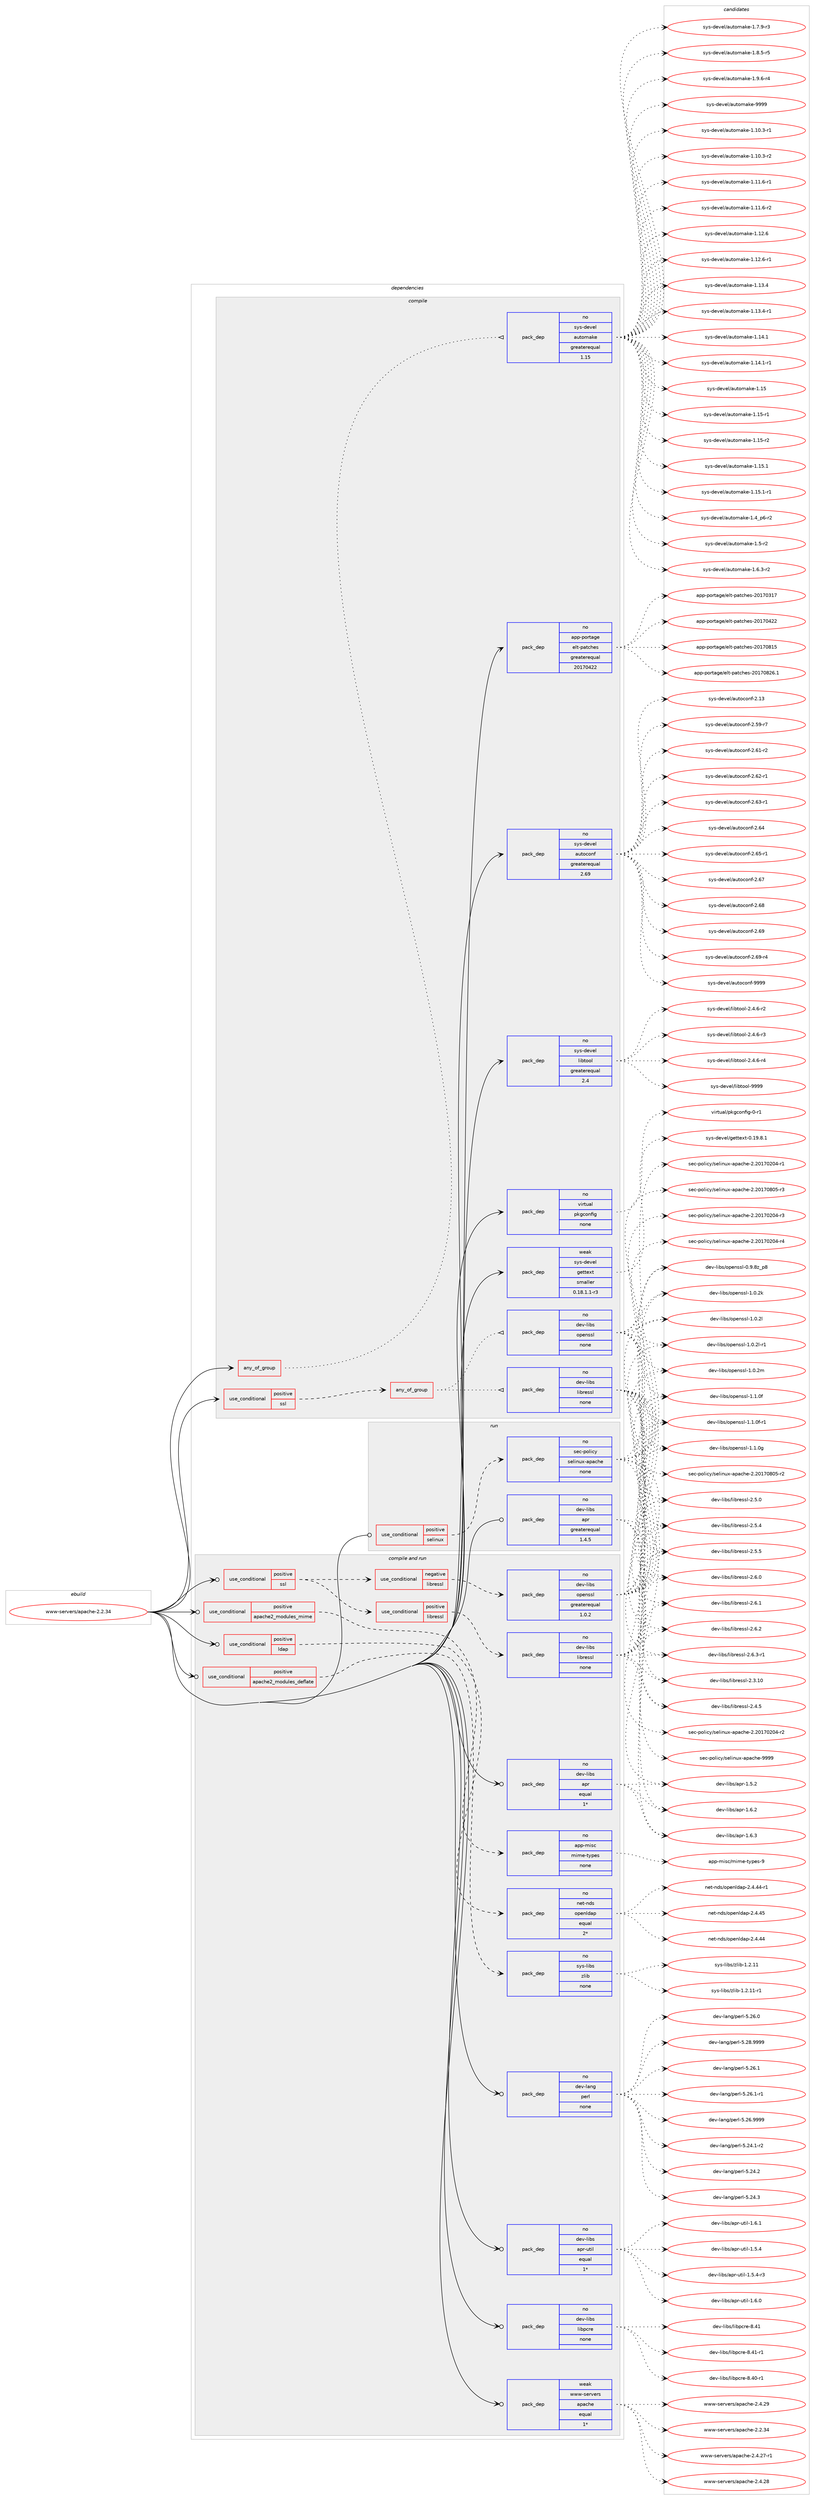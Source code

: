 digraph prolog {

# *************
# Graph options
# *************

newrank=true;
concentrate=true;
compound=true;
graph [rankdir=LR,fontname=Helvetica,fontsize=10,ranksep=1.5];#, ranksep=2.5, nodesep=0.2];
edge  [arrowhead=vee];
node  [fontname=Helvetica,fontsize=10];

# **********
# The ebuild
# **********

subgraph cluster_leftcol {
color=gray;
rank=same;
label=<<i>ebuild</i>>;
id [label="www-servers/apache-2.2.34", color=red, width=4, href="../www-servers/apache-2.2.34.svg"];
}

# ****************
# The dependencies
# ****************

subgraph cluster_midcol {
color=gray;
label=<<i>dependencies</i>>;
subgraph cluster_compile {
fillcolor="#eeeeee";
style=filled;
label=<<i>compile</i>>;
subgraph any8955 {
dependency506489 [label=<<TABLE BORDER="0" CELLBORDER="1" CELLSPACING="0" CELLPADDING="4"><TR><TD CELLPADDING="10">any_of_group</TD></TR></TABLE>>, shape=none, color=red];subgraph pack376695 {
dependency506490 [label=<<TABLE BORDER="0" CELLBORDER="1" CELLSPACING="0" CELLPADDING="4" WIDTH="220"><TR><TD ROWSPAN="6" CELLPADDING="30">pack_dep</TD></TR><TR><TD WIDTH="110">no</TD></TR><TR><TD>sys-devel</TD></TR><TR><TD>automake</TD></TR><TR><TD>greaterequal</TD></TR><TR><TD>1.15</TD></TR></TABLE>>, shape=none, color=blue];
}
dependency506489:e -> dependency506490:w [weight=20,style="dotted",arrowhead="oinv"];
}
id:e -> dependency506489:w [weight=20,style="solid",arrowhead="vee"];
subgraph cond120504 {
dependency506491 [label=<<TABLE BORDER="0" CELLBORDER="1" CELLSPACING="0" CELLPADDING="4"><TR><TD ROWSPAN="3" CELLPADDING="10">use_conditional</TD></TR><TR><TD>positive</TD></TR><TR><TD>ssl</TD></TR></TABLE>>, shape=none, color=red];
subgraph any8956 {
dependency506492 [label=<<TABLE BORDER="0" CELLBORDER="1" CELLSPACING="0" CELLPADDING="4"><TR><TD CELLPADDING="10">any_of_group</TD></TR></TABLE>>, shape=none, color=red];subgraph pack376696 {
dependency506493 [label=<<TABLE BORDER="0" CELLBORDER="1" CELLSPACING="0" CELLPADDING="4" WIDTH="220"><TR><TD ROWSPAN="6" CELLPADDING="30">pack_dep</TD></TR><TR><TD WIDTH="110">no</TD></TR><TR><TD>dev-libs</TD></TR><TR><TD>openssl</TD></TR><TR><TD>none</TD></TR><TR><TD></TD></TR></TABLE>>, shape=none, color=blue];
}
dependency506492:e -> dependency506493:w [weight=20,style="dotted",arrowhead="oinv"];
subgraph pack376697 {
dependency506494 [label=<<TABLE BORDER="0" CELLBORDER="1" CELLSPACING="0" CELLPADDING="4" WIDTH="220"><TR><TD ROWSPAN="6" CELLPADDING="30">pack_dep</TD></TR><TR><TD WIDTH="110">no</TD></TR><TR><TD>dev-libs</TD></TR><TR><TD>libressl</TD></TR><TR><TD>none</TD></TR><TR><TD></TD></TR></TABLE>>, shape=none, color=blue];
}
dependency506492:e -> dependency506494:w [weight=20,style="dotted",arrowhead="oinv"];
}
dependency506491:e -> dependency506492:w [weight=20,style="dashed",arrowhead="vee"];
}
id:e -> dependency506491:w [weight=20,style="solid",arrowhead="vee"];
subgraph pack376698 {
dependency506495 [label=<<TABLE BORDER="0" CELLBORDER="1" CELLSPACING="0" CELLPADDING="4" WIDTH="220"><TR><TD ROWSPAN="6" CELLPADDING="30">pack_dep</TD></TR><TR><TD WIDTH="110">no</TD></TR><TR><TD>app-portage</TD></TR><TR><TD>elt-patches</TD></TR><TR><TD>greaterequal</TD></TR><TR><TD>20170422</TD></TR></TABLE>>, shape=none, color=blue];
}
id:e -> dependency506495:w [weight=20,style="solid",arrowhead="vee"];
subgraph pack376699 {
dependency506496 [label=<<TABLE BORDER="0" CELLBORDER="1" CELLSPACING="0" CELLPADDING="4" WIDTH="220"><TR><TD ROWSPAN="6" CELLPADDING="30">pack_dep</TD></TR><TR><TD WIDTH="110">no</TD></TR><TR><TD>sys-devel</TD></TR><TR><TD>autoconf</TD></TR><TR><TD>greaterequal</TD></TR><TR><TD>2.69</TD></TR></TABLE>>, shape=none, color=blue];
}
id:e -> dependency506496:w [weight=20,style="solid",arrowhead="vee"];
subgraph pack376700 {
dependency506497 [label=<<TABLE BORDER="0" CELLBORDER="1" CELLSPACING="0" CELLPADDING="4" WIDTH="220"><TR><TD ROWSPAN="6" CELLPADDING="30">pack_dep</TD></TR><TR><TD WIDTH="110">no</TD></TR><TR><TD>sys-devel</TD></TR><TR><TD>libtool</TD></TR><TR><TD>greaterequal</TD></TR><TR><TD>2.4</TD></TR></TABLE>>, shape=none, color=blue];
}
id:e -> dependency506497:w [weight=20,style="solid",arrowhead="vee"];
subgraph pack376701 {
dependency506498 [label=<<TABLE BORDER="0" CELLBORDER="1" CELLSPACING="0" CELLPADDING="4" WIDTH="220"><TR><TD ROWSPAN="6" CELLPADDING="30">pack_dep</TD></TR><TR><TD WIDTH="110">no</TD></TR><TR><TD>virtual</TD></TR><TR><TD>pkgconfig</TD></TR><TR><TD>none</TD></TR><TR><TD></TD></TR></TABLE>>, shape=none, color=blue];
}
id:e -> dependency506498:w [weight=20,style="solid",arrowhead="vee"];
subgraph pack376702 {
dependency506499 [label=<<TABLE BORDER="0" CELLBORDER="1" CELLSPACING="0" CELLPADDING="4" WIDTH="220"><TR><TD ROWSPAN="6" CELLPADDING="30">pack_dep</TD></TR><TR><TD WIDTH="110">weak</TD></TR><TR><TD>sys-devel</TD></TR><TR><TD>gettext</TD></TR><TR><TD>smaller</TD></TR><TR><TD>0.18.1.1-r3</TD></TR></TABLE>>, shape=none, color=blue];
}
id:e -> dependency506499:w [weight=20,style="solid",arrowhead="vee"];
}
subgraph cluster_compileandrun {
fillcolor="#eeeeee";
style=filled;
label=<<i>compile and run</i>>;
subgraph cond120505 {
dependency506500 [label=<<TABLE BORDER="0" CELLBORDER="1" CELLSPACING="0" CELLPADDING="4"><TR><TD ROWSPAN="3" CELLPADDING="10">use_conditional</TD></TR><TR><TD>positive</TD></TR><TR><TD>apache2_modules_deflate</TD></TR></TABLE>>, shape=none, color=red];
subgraph pack376703 {
dependency506501 [label=<<TABLE BORDER="0" CELLBORDER="1" CELLSPACING="0" CELLPADDING="4" WIDTH="220"><TR><TD ROWSPAN="6" CELLPADDING="30">pack_dep</TD></TR><TR><TD WIDTH="110">no</TD></TR><TR><TD>sys-libs</TD></TR><TR><TD>zlib</TD></TR><TR><TD>none</TD></TR><TR><TD></TD></TR></TABLE>>, shape=none, color=blue];
}
dependency506500:e -> dependency506501:w [weight=20,style="dashed",arrowhead="vee"];
}
id:e -> dependency506500:w [weight=20,style="solid",arrowhead="odotvee"];
subgraph cond120506 {
dependency506502 [label=<<TABLE BORDER="0" CELLBORDER="1" CELLSPACING="0" CELLPADDING="4"><TR><TD ROWSPAN="3" CELLPADDING="10">use_conditional</TD></TR><TR><TD>positive</TD></TR><TR><TD>apache2_modules_mime</TD></TR></TABLE>>, shape=none, color=red];
subgraph pack376704 {
dependency506503 [label=<<TABLE BORDER="0" CELLBORDER="1" CELLSPACING="0" CELLPADDING="4" WIDTH="220"><TR><TD ROWSPAN="6" CELLPADDING="30">pack_dep</TD></TR><TR><TD WIDTH="110">no</TD></TR><TR><TD>app-misc</TD></TR><TR><TD>mime-types</TD></TR><TR><TD>none</TD></TR><TR><TD></TD></TR></TABLE>>, shape=none, color=blue];
}
dependency506502:e -> dependency506503:w [weight=20,style="dashed",arrowhead="vee"];
}
id:e -> dependency506502:w [weight=20,style="solid",arrowhead="odotvee"];
subgraph cond120507 {
dependency506504 [label=<<TABLE BORDER="0" CELLBORDER="1" CELLSPACING="0" CELLPADDING="4"><TR><TD ROWSPAN="3" CELLPADDING="10">use_conditional</TD></TR><TR><TD>positive</TD></TR><TR><TD>ldap</TD></TR></TABLE>>, shape=none, color=red];
subgraph pack376705 {
dependency506505 [label=<<TABLE BORDER="0" CELLBORDER="1" CELLSPACING="0" CELLPADDING="4" WIDTH="220"><TR><TD ROWSPAN="6" CELLPADDING="30">pack_dep</TD></TR><TR><TD WIDTH="110">no</TD></TR><TR><TD>net-nds</TD></TR><TR><TD>openldap</TD></TR><TR><TD>equal</TD></TR><TR><TD>2*</TD></TR></TABLE>>, shape=none, color=blue];
}
dependency506504:e -> dependency506505:w [weight=20,style="dashed",arrowhead="vee"];
}
id:e -> dependency506504:w [weight=20,style="solid",arrowhead="odotvee"];
subgraph cond120508 {
dependency506506 [label=<<TABLE BORDER="0" CELLBORDER="1" CELLSPACING="0" CELLPADDING="4"><TR><TD ROWSPAN="3" CELLPADDING="10">use_conditional</TD></TR><TR><TD>positive</TD></TR><TR><TD>ssl</TD></TR></TABLE>>, shape=none, color=red];
subgraph cond120509 {
dependency506507 [label=<<TABLE BORDER="0" CELLBORDER="1" CELLSPACING="0" CELLPADDING="4"><TR><TD ROWSPAN="3" CELLPADDING="10">use_conditional</TD></TR><TR><TD>negative</TD></TR><TR><TD>libressl</TD></TR></TABLE>>, shape=none, color=red];
subgraph pack376706 {
dependency506508 [label=<<TABLE BORDER="0" CELLBORDER="1" CELLSPACING="0" CELLPADDING="4" WIDTH="220"><TR><TD ROWSPAN="6" CELLPADDING="30">pack_dep</TD></TR><TR><TD WIDTH="110">no</TD></TR><TR><TD>dev-libs</TD></TR><TR><TD>openssl</TD></TR><TR><TD>greaterequal</TD></TR><TR><TD>1.0.2</TD></TR></TABLE>>, shape=none, color=blue];
}
dependency506507:e -> dependency506508:w [weight=20,style="dashed",arrowhead="vee"];
}
dependency506506:e -> dependency506507:w [weight=20,style="dashed",arrowhead="vee"];
subgraph cond120510 {
dependency506509 [label=<<TABLE BORDER="0" CELLBORDER="1" CELLSPACING="0" CELLPADDING="4"><TR><TD ROWSPAN="3" CELLPADDING="10">use_conditional</TD></TR><TR><TD>positive</TD></TR><TR><TD>libressl</TD></TR></TABLE>>, shape=none, color=red];
subgraph pack376707 {
dependency506510 [label=<<TABLE BORDER="0" CELLBORDER="1" CELLSPACING="0" CELLPADDING="4" WIDTH="220"><TR><TD ROWSPAN="6" CELLPADDING="30">pack_dep</TD></TR><TR><TD WIDTH="110">no</TD></TR><TR><TD>dev-libs</TD></TR><TR><TD>libressl</TD></TR><TR><TD>none</TD></TR><TR><TD></TD></TR></TABLE>>, shape=none, color=blue];
}
dependency506509:e -> dependency506510:w [weight=20,style="dashed",arrowhead="vee"];
}
dependency506506:e -> dependency506509:w [weight=20,style="dashed",arrowhead="vee"];
}
id:e -> dependency506506:w [weight=20,style="solid",arrowhead="odotvee"];
subgraph pack376708 {
dependency506511 [label=<<TABLE BORDER="0" CELLBORDER="1" CELLSPACING="0" CELLPADDING="4" WIDTH="220"><TR><TD ROWSPAN="6" CELLPADDING="30">pack_dep</TD></TR><TR><TD WIDTH="110">no</TD></TR><TR><TD>dev-lang</TD></TR><TR><TD>perl</TD></TR><TR><TD>none</TD></TR><TR><TD></TD></TR></TABLE>>, shape=none, color=blue];
}
id:e -> dependency506511:w [weight=20,style="solid",arrowhead="odotvee"];
subgraph pack376709 {
dependency506512 [label=<<TABLE BORDER="0" CELLBORDER="1" CELLSPACING="0" CELLPADDING="4" WIDTH="220"><TR><TD ROWSPAN="6" CELLPADDING="30">pack_dep</TD></TR><TR><TD WIDTH="110">no</TD></TR><TR><TD>dev-libs</TD></TR><TR><TD>apr</TD></TR><TR><TD>equal</TD></TR><TR><TD>1*</TD></TR></TABLE>>, shape=none, color=blue];
}
id:e -> dependency506512:w [weight=20,style="solid",arrowhead="odotvee"];
subgraph pack376710 {
dependency506513 [label=<<TABLE BORDER="0" CELLBORDER="1" CELLSPACING="0" CELLPADDING="4" WIDTH="220"><TR><TD ROWSPAN="6" CELLPADDING="30">pack_dep</TD></TR><TR><TD WIDTH="110">no</TD></TR><TR><TD>dev-libs</TD></TR><TR><TD>apr-util</TD></TR><TR><TD>equal</TD></TR><TR><TD>1*</TD></TR></TABLE>>, shape=none, color=blue];
}
id:e -> dependency506513:w [weight=20,style="solid",arrowhead="odotvee"];
subgraph pack376711 {
dependency506514 [label=<<TABLE BORDER="0" CELLBORDER="1" CELLSPACING="0" CELLPADDING="4" WIDTH="220"><TR><TD ROWSPAN="6" CELLPADDING="30">pack_dep</TD></TR><TR><TD WIDTH="110">no</TD></TR><TR><TD>dev-libs</TD></TR><TR><TD>libpcre</TD></TR><TR><TD>none</TD></TR><TR><TD></TD></TR></TABLE>>, shape=none, color=blue];
}
id:e -> dependency506514:w [weight=20,style="solid",arrowhead="odotvee"];
subgraph pack376712 {
dependency506515 [label=<<TABLE BORDER="0" CELLBORDER="1" CELLSPACING="0" CELLPADDING="4" WIDTH="220"><TR><TD ROWSPAN="6" CELLPADDING="30">pack_dep</TD></TR><TR><TD WIDTH="110">weak</TD></TR><TR><TD>www-servers</TD></TR><TR><TD>apache</TD></TR><TR><TD>equal</TD></TR><TR><TD>1*</TD></TR></TABLE>>, shape=none, color=blue];
}
id:e -> dependency506515:w [weight=20,style="solid",arrowhead="odotvee"];
}
subgraph cluster_run {
fillcolor="#eeeeee";
style=filled;
label=<<i>run</i>>;
subgraph cond120511 {
dependency506516 [label=<<TABLE BORDER="0" CELLBORDER="1" CELLSPACING="0" CELLPADDING="4"><TR><TD ROWSPAN="3" CELLPADDING="10">use_conditional</TD></TR><TR><TD>positive</TD></TR><TR><TD>selinux</TD></TR></TABLE>>, shape=none, color=red];
subgraph pack376713 {
dependency506517 [label=<<TABLE BORDER="0" CELLBORDER="1" CELLSPACING="0" CELLPADDING="4" WIDTH="220"><TR><TD ROWSPAN="6" CELLPADDING="30">pack_dep</TD></TR><TR><TD WIDTH="110">no</TD></TR><TR><TD>sec-policy</TD></TR><TR><TD>selinux-apache</TD></TR><TR><TD>none</TD></TR><TR><TD></TD></TR></TABLE>>, shape=none, color=blue];
}
dependency506516:e -> dependency506517:w [weight=20,style="dashed",arrowhead="vee"];
}
id:e -> dependency506516:w [weight=20,style="solid",arrowhead="odot"];
subgraph pack376714 {
dependency506518 [label=<<TABLE BORDER="0" CELLBORDER="1" CELLSPACING="0" CELLPADDING="4" WIDTH="220"><TR><TD ROWSPAN="6" CELLPADDING="30">pack_dep</TD></TR><TR><TD WIDTH="110">no</TD></TR><TR><TD>dev-libs</TD></TR><TR><TD>apr</TD></TR><TR><TD>greaterequal</TD></TR><TR><TD>1.4.5</TD></TR></TABLE>>, shape=none, color=blue];
}
id:e -> dependency506518:w [weight=20,style="solid",arrowhead="odot"];
}
}

# **************
# The candidates
# **************

subgraph cluster_choices {
rank=same;
color=gray;
label=<<i>candidates</i>>;

subgraph choice376695 {
color=black;
nodesep=1;
choice11512111545100101118101108479711711611110997107101454946494846514511449 [label="sys-devel/automake-1.10.3-r1", color=red, width=4,href="../sys-devel/automake-1.10.3-r1.svg"];
choice11512111545100101118101108479711711611110997107101454946494846514511450 [label="sys-devel/automake-1.10.3-r2", color=red, width=4,href="../sys-devel/automake-1.10.3-r2.svg"];
choice11512111545100101118101108479711711611110997107101454946494946544511449 [label="sys-devel/automake-1.11.6-r1", color=red, width=4,href="../sys-devel/automake-1.11.6-r1.svg"];
choice11512111545100101118101108479711711611110997107101454946494946544511450 [label="sys-devel/automake-1.11.6-r2", color=red, width=4,href="../sys-devel/automake-1.11.6-r2.svg"];
choice1151211154510010111810110847971171161111099710710145494649504654 [label="sys-devel/automake-1.12.6", color=red, width=4,href="../sys-devel/automake-1.12.6.svg"];
choice11512111545100101118101108479711711611110997107101454946495046544511449 [label="sys-devel/automake-1.12.6-r1", color=red, width=4,href="../sys-devel/automake-1.12.6-r1.svg"];
choice1151211154510010111810110847971171161111099710710145494649514652 [label="sys-devel/automake-1.13.4", color=red, width=4,href="../sys-devel/automake-1.13.4.svg"];
choice11512111545100101118101108479711711611110997107101454946495146524511449 [label="sys-devel/automake-1.13.4-r1", color=red, width=4,href="../sys-devel/automake-1.13.4-r1.svg"];
choice1151211154510010111810110847971171161111099710710145494649524649 [label="sys-devel/automake-1.14.1", color=red, width=4,href="../sys-devel/automake-1.14.1.svg"];
choice11512111545100101118101108479711711611110997107101454946495246494511449 [label="sys-devel/automake-1.14.1-r1", color=red, width=4,href="../sys-devel/automake-1.14.1-r1.svg"];
choice115121115451001011181011084797117116111109971071014549464953 [label="sys-devel/automake-1.15", color=red, width=4,href="../sys-devel/automake-1.15.svg"];
choice1151211154510010111810110847971171161111099710710145494649534511449 [label="sys-devel/automake-1.15-r1", color=red, width=4,href="../sys-devel/automake-1.15-r1.svg"];
choice1151211154510010111810110847971171161111099710710145494649534511450 [label="sys-devel/automake-1.15-r2", color=red, width=4,href="../sys-devel/automake-1.15-r2.svg"];
choice1151211154510010111810110847971171161111099710710145494649534649 [label="sys-devel/automake-1.15.1", color=red, width=4,href="../sys-devel/automake-1.15.1.svg"];
choice11512111545100101118101108479711711611110997107101454946495346494511449 [label="sys-devel/automake-1.15.1-r1", color=red, width=4,href="../sys-devel/automake-1.15.1-r1.svg"];
choice115121115451001011181011084797117116111109971071014549465295112544511450 [label="sys-devel/automake-1.4_p6-r2", color=red, width=4,href="../sys-devel/automake-1.4_p6-r2.svg"];
choice11512111545100101118101108479711711611110997107101454946534511450 [label="sys-devel/automake-1.5-r2", color=red, width=4,href="../sys-devel/automake-1.5-r2.svg"];
choice115121115451001011181011084797117116111109971071014549465446514511450 [label="sys-devel/automake-1.6.3-r2", color=red, width=4,href="../sys-devel/automake-1.6.3-r2.svg"];
choice115121115451001011181011084797117116111109971071014549465546574511451 [label="sys-devel/automake-1.7.9-r3", color=red, width=4,href="../sys-devel/automake-1.7.9-r3.svg"];
choice115121115451001011181011084797117116111109971071014549465646534511453 [label="sys-devel/automake-1.8.5-r5", color=red, width=4,href="../sys-devel/automake-1.8.5-r5.svg"];
choice115121115451001011181011084797117116111109971071014549465746544511452 [label="sys-devel/automake-1.9.6-r4", color=red, width=4,href="../sys-devel/automake-1.9.6-r4.svg"];
choice115121115451001011181011084797117116111109971071014557575757 [label="sys-devel/automake-9999", color=red, width=4,href="../sys-devel/automake-9999.svg"];
dependency506490:e -> choice11512111545100101118101108479711711611110997107101454946494846514511449:w [style=dotted,weight="100"];
dependency506490:e -> choice11512111545100101118101108479711711611110997107101454946494846514511450:w [style=dotted,weight="100"];
dependency506490:e -> choice11512111545100101118101108479711711611110997107101454946494946544511449:w [style=dotted,weight="100"];
dependency506490:e -> choice11512111545100101118101108479711711611110997107101454946494946544511450:w [style=dotted,weight="100"];
dependency506490:e -> choice1151211154510010111810110847971171161111099710710145494649504654:w [style=dotted,weight="100"];
dependency506490:e -> choice11512111545100101118101108479711711611110997107101454946495046544511449:w [style=dotted,weight="100"];
dependency506490:e -> choice1151211154510010111810110847971171161111099710710145494649514652:w [style=dotted,weight="100"];
dependency506490:e -> choice11512111545100101118101108479711711611110997107101454946495146524511449:w [style=dotted,weight="100"];
dependency506490:e -> choice1151211154510010111810110847971171161111099710710145494649524649:w [style=dotted,weight="100"];
dependency506490:e -> choice11512111545100101118101108479711711611110997107101454946495246494511449:w [style=dotted,weight="100"];
dependency506490:e -> choice115121115451001011181011084797117116111109971071014549464953:w [style=dotted,weight="100"];
dependency506490:e -> choice1151211154510010111810110847971171161111099710710145494649534511449:w [style=dotted,weight="100"];
dependency506490:e -> choice1151211154510010111810110847971171161111099710710145494649534511450:w [style=dotted,weight="100"];
dependency506490:e -> choice1151211154510010111810110847971171161111099710710145494649534649:w [style=dotted,weight="100"];
dependency506490:e -> choice11512111545100101118101108479711711611110997107101454946495346494511449:w [style=dotted,weight="100"];
dependency506490:e -> choice115121115451001011181011084797117116111109971071014549465295112544511450:w [style=dotted,weight="100"];
dependency506490:e -> choice11512111545100101118101108479711711611110997107101454946534511450:w [style=dotted,weight="100"];
dependency506490:e -> choice115121115451001011181011084797117116111109971071014549465446514511450:w [style=dotted,weight="100"];
dependency506490:e -> choice115121115451001011181011084797117116111109971071014549465546574511451:w [style=dotted,weight="100"];
dependency506490:e -> choice115121115451001011181011084797117116111109971071014549465646534511453:w [style=dotted,weight="100"];
dependency506490:e -> choice115121115451001011181011084797117116111109971071014549465746544511452:w [style=dotted,weight="100"];
dependency506490:e -> choice115121115451001011181011084797117116111109971071014557575757:w [style=dotted,weight="100"];
}
subgraph choice376696 {
color=black;
nodesep=1;
choice1001011184510810598115471111121011101151151084548465746561229511256 [label="dev-libs/openssl-0.9.8z_p8", color=red, width=4,href="../dev-libs/openssl-0.9.8z_p8.svg"];
choice100101118451081059811547111112101110115115108454946484650107 [label="dev-libs/openssl-1.0.2k", color=red, width=4,href="../dev-libs/openssl-1.0.2k.svg"];
choice100101118451081059811547111112101110115115108454946484650108 [label="dev-libs/openssl-1.0.2l", color=red, width=4,href="../dev-libs/openssl-1.0.2l.svg"];
choice1001011184510810598115471111121011101151151084549464846501084511449 [label="dev-libs/openssl-1.0.2l-r1", color=red, width=4,href="../dev-libs/openssl-1.0.2l-r1.svg"];
choice100101118451081059811547111112101110115115108454946484650109 [label="dev-libs/openssl-1.0.2m", color=red, width=4,href="../dev-libs/openssl-1.0.2m.svg"];
choice100101118451081059811547111112101110115115108454946494648102 [label="dev-libs/openssl-1.1.0f", color=red, width=4,href="../dev-libs/openssl-1.1.0f.svg"];
choice1001011184510810598115471111121011101151151084549464946481024511449 [label="dev-libs/openssl-1.1.0f-r1", color=red, width=4,href="../dev-libs/openssl-1.1.0f-r1.svg"];
choice100101118451081059811547111112101110115115108454946494648103 [label="dev-libs/openssl-1.1.0g", color=red, width=4,href="../dev-libs/openssl-1.1.0g.svg"];
dependency506493:e -> choice1001011184510810598115471111121011101151151084548465746561229511256:w [style=dotted,weight="100"];
dependency506493:e -> choice100101118451081059811547111112101110115115108454946484650107:w [style=dotted,weight="100"];
dependency506493:e -> choice100101118451081059811547111112101110115115108454946484650108:w [style=dotted,weight="100"];
dependency506493:e -> choice1001011184510810598115471111121011101151151084549464846501084511449:w [style=dotted,weight="100"];
dependency506493:e -> choice100101118451081059811547111112101110115115108454946484650109:w [style=dotted,weight="100"];
dependency506493:e -> choice100101118451081059811547111112101110115115108454946494648102:w [style=dotted,weight="100"];
dependency506493:e -> choice1001011184510810598115471111121011101151151084549464946481024511449:w [style=dotted,weight="100"];
dependency506493:e -> choice100101118451081059811547111112101110115115108454946494648103:w [style=dotted,weight="100"];
}
subgraph choice376697 {
color=black;
nodesep=1;
choice1001011184510810598115471081059811410111511510845504651464948 [label="dev-libs/libressl-2.3.10", color=red, width=4,href="../dev-libs/libressl-2.3.10.svg"];
choice10010111845108105981154710810598114101115115108455046524653 [label="dev-libs/libressl-2.4.5", color=red, width=4,href="../dev-libs/libressl-2.4.5.svg"];
choice10010111845108105981154710810598114101115115108455046534648 [label="dev-libs/libressl-2.5.0", color=red, width=4,href="../dev-libs/libressl-2.5.0.svg"];
choice10010111845108105981154710810598114101115115108455046534652 [label="dev-libs/libressl-2.5.4", color=red, width=4,href="../dev-libs/libressl-2.5.4.svg"];
choice10010111845108105981154710810598114101115115108455046534653 [label="dev-libs/libressl-2.5.5", color=red, width=4,href="../dev-libs/libressl-2.5.5.svg"];
choice10010111845108105981154710810598114101115115108455046544648 [label="dev-libs/libressl-2.6.0", color=red, width=4,href="../dev-libs/libressl-2.6.0.svg"];
choice10010111845108105981154710810598114101115115108455046544649 [label="dev-libs/libressl-2.6.1", color=red, width=4,href="../dev-libs/libressl-2.6.1.svg"];
choice10010111845108105981154710810598114101115115108455046544650 [label="dev-libs/libressl-2.6.2", color=red, width=4,href="../dev-libs/libressl-2.6.2.svg"];
choice100101118451081059811547108105981141011151151084550465446514511449 [label="dev-libs/libressl-2.6.3-r1", color=red, width=4,href="../dev-libs/libressl-2.6.3-r1.svg"];
dependency506494:e -> choice1001011184510810598115471081059811410111511510845504651464948:w [style=dotted,weight="100"];
dependency506494:e -> choice10010111845108105981154710810598114101115115108455046524653:w [style=dotted,weight="100"];
dependency506494:e -> choice10010111845108105981154710810598114101115115108455046534648:w [style=dotted,weight="100"];
dependency506494:e -> choice10010111845108105981154710810598114101115115108455046534652:w [style=dotted,weight="100"];
dependency506494:e -> choice10010111845108105981154710810598114101115115108455046534653:w [style=dotted,weight="100"];
dependency506494:e -> choice10010111845108105981154710810598114101115115108455046544648:w [style=dotted,weight="100"];
dependency506494:e -> choice10010111845108105981154710810598114101115115108455046544649:w [style=dotted,weight="100"];
dependency506494:e -> choice10010111845108105981154710810598114101115115108455046544650:w [style=dotted,weight="100"];
dependency506494:e -> choice100101118451081059811547108105981141011151151084550465446514511449:w [style=dotted,weight="100"];
}
subgraph choice376698 {
color=black;
nodesep=1;
choice97112112451121111141169710310147101108116451129711699104101115455048495548514955 [label="app-portage/elt-patches-20170317", color=red, width=4,href="../app-portage/elt-patches-20170317.svg"];
choice97112112451121111141169710310147101108116451129711699104101115455048495548525050 [label="app-portage/elt-patches-20170422", color=red, width=4,href="../app-portage/elt-patches-20170422.svg"];
choice97112112451121111141169710310147101108116451129711699104101115455048495548564953 [label="app-portage/elt-patches-20170815", color=red, width=4,href="../app-portage/elt-patches-20170815.svg"];
choice971121124511211111411697103101471011081164511297116991041011154550484955485650544649 [label="app-portage/elt-patches-20170826.1", color=red, width=4,href="../app-portage/elt-patches-20170826.1.svg"];
dependency506495:e -> choice97112112451121111141169710310147101108116451129711699104101115455048495548514955:w [style=dotted,weight="100"];
dependency506495:e -> choice97112112451121111141169710310147101108116451129711699104101115455048495548525050:w [style=dotted,weight="100"];
dependency506495:e -> choice97112112451121111141169710310147101108116451129711699104101115455048495548564953:w [style=dotted,weight="100"];
dependency506495:e -> choice971121124511211111411697103101471011081164511297116991041011154550484955485650544649:w [style=dotted,weight="100"];
}
subgraph choice376699 {
color=black;
nodesep=1;
choice115121115451001011181011084797117116111991111101024550464951 [label="sys-devel/autoconf-2.13", color=red, width=4,href="../sys-devel/autoconf-2.13.svg"];
choice1151211154510010111810110847971171161119911111010245504653574511455 [label="sys-devel/autoconf-2.59-r7", color=red, width=4,href="../sys-devel/autoconf-2.59-r7.svg"];
choice1151211154510010111810110847971171161119911111010245504654494511450 [label="sys-devel/autoconf-2.61-r2", color=red, width=4,href="../sys-devel/autoconf-2.61-r2.svg"];
choice1151211154510010111810110847971171161119911111010245504654504511449 [label="sys-devel/autoconf-2.62-r1", color=red, width=4,href="../sys-devel/autoconf-2.62-r1.svg"];
choice1151211154510010111810110847971171161119911111010245504654514511449 [label="sys-devel/autoconf-2.63-r1", color=red, width=4,href="../sys-devel/autoconf-2.63-r1.svg"];
choice115121115451001011181011084797117116111991111101024550465452 [label="sys-devel/autoconf-2.64", color=red, width=4,href="../sys-devel/autoconf-2.64.svg"];
choice1151211154510010111810110847971171161119911111010245504654534511449 [label="sys-devel/autoconf-2.65-r1", color=red, width=4,href="../sys-devel/autoconf-2.65-r1.svg"];
choice115121115451001011181011084797117116111991111101024550465455 [label="sys-devel/autoconf-2.67", color=red, width=4,href="../sys-devel/autoconf-2.67.svg"];
choice115121115451001011181011084797117116111991111101024550465456 [label="sys-devel/autoconf-2.68", color=red, width=4,href="../sys-devel/autoconf-2.68.svg"];
choice115121115451001011181011084797117116111991111101024550465457 [label="sys-devel/autoconf-2.69", color=red, width=4,href="../sys-devel/autoconf-2.69.svg"];
choice1151211154510010111810110847971171161119911111010245504654574511452 [label="sys-devel/autoconf-2.69-r4", color=red, width=4,href="../sys-devel/autoconf-2.69-r4.svg"];
choice115121115451001011181011084797117116111991111101024557575757 [label="sys-devel/autoconf-9999", color=red, width=4,href="../sys-devel/autoconf-9999.svg"];
dependency506496:e -> choice115121115451001011181011084797117116111991111101024550464951:w [style=dotted,weight="100"];
dependency506496:e -> choice1151211154510010111810110847971171161119911111010245504653574511455:w [style=dotted,weight="100"];
dependency506496:e -> choice1151211154510010111810110847971171161119911111010245504654494511450:w [style=dotted,weight="100"];
dependency506496:e -> choice1151211154510010111810110847971171161119911111010245504654504511449:w [style=dotted,weight="100"];
dependency506496:e -> choice1151211154510010111810110847971171161119911111010245504654514511449:w [style=dotted,weight="100"];
dependency506496:e -> choice115121115451001011181011084797117116111991111101024550465452:w [style=dotted,weight="100"];
dependency506496:e -> choice1151211154510010111810110847971171161119911111010245504654534511449:w [style=dotted,weight="100"];
dependency506496:e -> choice115121115451001011181011084797117116111991111101024550465455:w [style=dotted,weight="100"];
dependency506496:e -> choice115121115451001011181011084797117116111991111101024550465456:w [style=dotted,weight="100"];
dependency506496:e -> choice115121115451001011181011084797117116111991111101024550465457:w [style=dotted,weight="100"];
dependency506496:e -> choice1151211154510010111810110847971171161119911111010245504654574511452:w [style=dotted,weight="100"];
dependency506496:e -> choice115121115451001011181011084797117116111991111101024557575757:w [style=dotted,weight="100"];
}
subgraph choice376700 {
color=black;
nodesep=1;
choice1151211154510010111810110847108105981161111111084550465246544511450 [label="sys-devel/libtool-2.4.6-r2", color=red, width=4,href="../sys-devel/libtool-2.4.6-r2.svg"];
choice1151211154510010111810110847108105981161111111084550465246544511451 [label="sys-devel/libtool-2.4.6-r3", color=red, width=4,href="../sys-devel/libtool-2.4.6-r3.svg"];
choice1151211154510010111810110847108105981161111111084550465246544511452 [label="sys-devel/libtool-2.4.6-r4", color=red, width=4,href="../sys-devel/libtool-2.4.6-r4.svg"];
choice1151211154510010111810110847108105981161111111084557575757 [label="sys-devel/libtool-9999", color=red, width=4,href="../sys-devel/libtool-9999.svg"];
dependency506497:e -> choice1151211154510010111810110847108105981161111111084550465246544511450:w [style=dotted,weight="100"];
dependency506497:e -> choice1151211154510010111810110847108105981161111111084550465246544511451:w [style=dotted,weight="100"];
dependency506497:e -> choice1151211154510010111810110847108105981161111111084550465246544511452:w [style=dotted,weight="100"];
dependency506497:e -> choice1151211154510010111810110847108105981161111111084557575757:w [style=dotted,weight="100"];
}
subgraph choice376701 {
color=black;
nodesep=1;
choice11810511411611797108471121071039911111010210510345484511449 [label="virtual/pkgconfig-0-r1", color=red, width=4,href="../virtual/pkgconfig-0-r1.svg"];
dependency506498:e -> choice11810511411611797108471121071039911111010210510345484511449:w [style=dotted,weight="100"];
}
subgraph choice376702 {
color=black;
nodesep=1;
choice1151211154510010111810110847103101116116101120116454846495746564649 [label="sys-devel/gettext-0.19.8.1", color=red, width=4,href="../sys-devel/gettext-0.19.8.1.svg"];
dependency506499:e -> choice1151211154510010111810110847103101116116101120116454846495746564649:w [style=dotted,weight="100"];
}
subgraph choice376703 {
color=black;
nodesep=1;
choice1151211154510810598115471221081059845494650464949 [label="sys-libs/zlib-1.2.11", color=red, width=4,href="../sys-libs/zlib-1.2.11.svg"];
choice11512111545108105981154712210810598454946504649494511449 [label="sys-libs/zlib-1.2.11-r1", color=red, width=4,href="../sys-libs/zlib-1.2.11-r1.svg"];
dependency506501:e -> choice1151211154510810598115471221081059845494650464949:w [style=dotted,weight="100"];
dependency506501:e -> choice11512111545108105981154712210810598454946504649494511449:w [style=dotted,weight="100"];
}
subgraph choice376704 {
color=black;
nodesep=1;
choice97112112451091051159947109105109101451161211121011154557 [label="app-misc/mime-types-9", color=red, width=4,href="../app-misc/mime-types-9.svg"];
dependency506503:e -> choice97112112451091051159947109105109101451161211121011154557:w [style=dotted,weight="100"];
}
subgraph choice376705 {
color=black;
nodesep=1;
choice11010111645110100115471111121011101081009711245504652465252 [label="net-nds/openldap-2.4.44", color=red, width=4,href="../net-nds/openldap-2.4.44.svg"];
choice110101116451101001154711111210111010810097112455046524652524511449 [label="net-nds/openldap-2.4.44-r1", color=red, width=4,href="../net-nds/openldap-2.4.44-r1.svg"];
choice11010111645110100115471111121011101081009711245504652465253 [label="net-nds/openldap-2.4.45", color=red, width=4,href="../net-nds/openldap-2.4.45.svg"];
dependency506505:e -> choice11010111645110100115471111121011101081009711245504652465252:w [style=dotted,weight="100"];
dependency506505:e -> choice110101116451101001154711111210111010810097112455046524652524511449:w [style=dotted,weight="100"];
dependency506505:e -> choice11010111645110100115471111121011101081009711245504652465253:w [style=dotted,weight="100"];
}
subgraph choice376706 {
color=black;
nodesep=1;
choice1001011184510810598115471111121011101151151084548465746561229511256 [label="dev-libs/openssl-0.9.8z_p8", color=red, width=4,href="../dev-libs/openssl-0.9.8z_p8.svg"];
choice100101118451081059811547111112101110115115108454946484650107 [label="dev-libs/openssl-1.0.2k", color=red, width=4,href="../dev-libs/openssl-1.0.2k.svg"];
choice100101118451081059811547111112101110115115108454946484650108 [label="dev-libs/openssl-1.0.2l", color=red, width=4,href="../dev-libs/openssl-1.0.2l.svg"];
choice1001011184510810598115471111121011101151151084549464846501084511449 [label="dev-libs/openssl-1.0.2l-r1", color=red, width=4,href="../dev-libs/openssl-1.0.2l-r1.svg"];
choice100101118451081059811547111112101110115115108454946484650109 [label="dev-libs/openssl-1.0.2m", color=red, width=4,href="../dev-libs/openssl-1.0.2m.svg"];
choice100101118451081059811547111112101110115115108454946494648102 [label="dev-libs/openssl-1.1.0f", color=red, width=4,href="../dev-libs/openssl-1.1.0f.svg"];
choice1001011184510810598115471111121011101151151084549464946481024511449 [label="dev-libs/openssl-1.1.0f-r1", color=red, width=4,href="../dev-libs/openssl-1.1.0f-r1.svg"];
choice100101118451081059811547111112101110115115108454946494648103 [label="dev-libs/openssl-1.1.0g", color=red, width=4,href="../dev-libs/openssl-1.1.0g.svg"];
dependency506508:e -> choice1001011184510810598115471111121011101151151084548465746561229511256:w [style=dotted,weight="100"];
dependency506508:e -> choice100101118451081059811547111112101110115115108454946484650107:w [style=dotted,weight="100"];
dependency506508:e -> choice100101118451081059811547111112101110115115108454946484650108:w [style=dotted,weight="100"];
dependency506508:e -> choice1001011184510810598115471111121011101151151084549464846501084511449:w [style=dotted,weight="100"];
dependency506508:e -> choice100101118451081059811547111112101110115115108454946484650109:w [style=dotted,weight="100"];
dependency506508:e -> choice100101118451081059811547111112101110115115108454946494648102:w [style=dotted,weight="100"];
dependency506508:e -> choice1001011184510810598115471111121011101151151084549464946481024511449:w [style=dotted,weight="100"];
dependency506508:e -> choice100101118451081059811547111112101110115115108454946494648103:w [style=dotted,weight="100"];
}
subgraph choice376707 {
color=black;
nodesep=1;
choice1001011184510810598115471081059811410111511510845504651464948 [label="dev-libs/libressl-2.3.10", color=red, width=4,href="../dev-libs/libressl-2.3.10.svg"];
choice10010111845108105981154710810598114101115115108455046524653 [label="dev-libs/libressl-2.4.5", color=red, width=4,href="../dev-libs/libressl-2.4.5.svg"];
choice10010111845108105981154710810598114101115115108455046534648 [label="dev-libs/libressl-2.5.0", color=red, width=4,href="../dev-libs/libressl-2.5.0.svg"];
choice10010111845108105981154710810598114101115115108455046534652 [label="dev-libs/libressl-2.5.4", color=red, width=4,href="../dev-libs/libressl-2.5.4.svg"];
choice10010111845108105981154710810598114101115115108455046534653 [label="dev-libs/libressl-2.5.5", color=red, width=4,href="../dev-libs/libressl-2.5.5.svg"];
choice10010111845108105981154710810598114101115115108455046544648 [label="dev-libs/libressl-2.6.0", color=red, width=4,href="../dev-libs/libressl-2.6.0.svg"];
choice10010111845108105981154710810598114101115115108455046544649 [label="dev-libs/libressl-2.6.1", color=red, width=4,href="../dev-libs/libressl-2.6.1.svg"];
choice10010111845108105981154710810598114101115115108455046544650 [label="dev-libs/libressl-2.6.2", color=red, width=4,href="../dev-libs/libressl-2.6.2.svg"];
choice100101118451081059811547108105981141011151151084550465446514511449 [label="dev-libs/libressl-2.6.3-r1", color=red, width=4,href="../dev-libs/libressl-2.6.3-r1.svg"];
dependency506510:e -> choice1001011184510810598115471081059811410111511510845504651464948:w [style=dotted,weight="100"];
dependency506510:e -> choice10010111845108105981154710810598114101115115108455046524653:w [style=dotted,weight="100"];
dependency506510:e -> choice10010111845108105981154710810598114101115115108455046534648:w [style=dotted,weight="100"];
dependency506510:e -> choice10010111845108105981154710810598114101115115108455046534652:w [style=dotted,weight="100"];
dependency506510:e -> choice10010111845108105981154710810598114101115115108455046534653:w [style=dotted,weight="100"];
dependency506510:e -> choice10010111845108105981154710810598114101115115108455046544648:w [style=dotted,weight="100"];
dependency506510:e -> choice10010111845108105981154710810598114101115115108455046544649:w [style=dotted,weight="100"];
dependency506510:e -> choice10010111845108105981154710810598114101115115108455046544650:w [style=dotted,weight="100"];
dependency506510:e -> choice100101118451081059811547108105981141011151151084550465446514511449:w [style=dotted,weight="100"];
}
subgraph choice376708 {
color=black;
nodesep=1;
choice100101118451089711010347112101114108455346505246494511450 [label="dev-lang/perl-5.24.1-r2", color=red, width=4,href="../dev-lang/perl-5.24.1-r2.svg"];
choice10010111845108971101034711210111410845534650524650 [label="dev-lang/perl-5.24.2", color=red, width=4,href="../dev-lang/perl-5.24.2.svg"];
choice10010111845108971101034711210111410845534650524651 [label="dev-lang/perl-5.24.3", color=red, width=4,href="../dev-lang/perl-5.24.3.svg"];
choice10010111845108971101034711210111410845534650544648 [label="dev-lang/perl-5.26.0", color=red, width=4,href="../dev-lang/perl-5.26.0.svg"];
choice10010111845108971101034711210111410845534650544649 [label="dev-lang/perl-5.26.1", color=red, width=4,href="../dev-lang/perl-5.26.1.svg"];
choice100101118451089711010347112101114108455346505446494511449 [label="dev-lang/perl-5.26.1-r1", color=red, width=4,href="../dev-lang/perl-5.26.1-r1.svg"];
choice10010111845108971101034711210111410845534650544657575757 [label="dev-lang/perl-5.26.9999", color=red, width=4,href="../dev-lang/perl-5.26.9999.svg"];
choice10010111845108971101034711210111410845534650564657575757 [label="dev-lang/perl-5.28.9999", color=red, width=4,href="../dev-lang/perl-5.28.9999.svg"];
dependency506511:e -> choice100101118451089711010347112101114108455346505246494511450:w [style=dotted,weight="100"];
dependency506511:e -> choice10010111845108971101034711210111410845534650524650:w [style=dotted,weight="100"];
dependency506511:e -> choice10010111845108971101034711210111410845534650524651:w [style=dotted,weight="100"];
dependency506511:e -> choice10010111845108971101034711210111410845534650544648:w [style=dotted,weight="100"];
dependency506511:e -> choice10010111845108971101034711210111410845534650544649:w [style=dotted,weight="100"];
dependency506511:e -> choice100101118451089711010347112101114108455346505446494511449:w [style=dotted,weight="100"];
dependency506511:e -> choice10010111845108971101034711210111410845534650544657575757:w [style=dotted,weight="100"];
dependency506511:e -> choice10010111845108971101034711210111410845534650564657575757:w [style=dotted,weight="100"];
}
subgraph choice376709 {
color=black;
nodesep=1;
choice10010111845108105981154797112114454946534650 [label="dev-libs/apr-1.5.2", color=red, width=4,href="../dev-libs/apr-1.5.2.svg"];
choice10010111845108105981154797112114454946544650 [label="dev-libs/apr-1.6.2", color=red, width=4,href="../dev-libs/apr-1.6.2.svg"];
choice10010111845108105981154797112114454946544651 [label="dev-libs/apr-1.6.3", color=red, width=4,href="../dev-libs/apr-1.6.3.svg"];
dependency506512:e -> choice10010111845108105981154797112114454946534650:w [style=dotted,weight="100"];
dependency506512:e -> choice10010111845108105981154797112114454946544650:w [style=dotted,weight="100"];
dependency506512:e -> choice10010111845108105981154797112114454946544651:w [style=dotted,weight="100"];
}
subgraph choice376710 {
color=black;
nodesep=1;
choice1001011184510810598115479711211445117116105108454946534652 [label="dev-libs/apr-util-1.5.4", color=red, width=4,href="../dev-libs/apr-util-1.5.4.svg"];
choice10010111845108105981154797112114451171161051084549465346524511451 [label="dev-libs/apr-util-1.5.4-r3", color=red, width=4,href="../dev-libs/apr-util-1.5.4-r3.svg"];
choice1001011184510810598115479711211445117116105108454946544648 [label="dev-libs/apr-util-1.6.0", color=red, width=4,href="../dev-libs/apr-util-1.6.0.svg"];
choice1001011184510810598115479711211445117116105108454946544649 [label="dev-libs/apr-util-1.6.1", color=red, width=4,href="../dev-libs/apr-util-1.6.1.svg"];
dependency506513:e -> choice1001011184510810598115479711211445117116105108454946534652:w [style=dotted,weight="100"];
dependency506513:e -> choice10010111845108105981154797112114451171161051084549465346524511451:w [style=dotted,weight="100"];
dependency506513:e -> choice1001011184510810598115479711211445117116105108454946544648:w [style=dotted,weight="100"];
dependency506513:e -> choice1001011184510810598115479711211445117116105108454946544649:w [style=dotted,weight="100"];
}
subgraph choice376711 {
color=black;
nodesep=1;
choice100101118451081059811547108105981129911410145564652484511449 [label="dev-libs/libpcre-8.40-r1", color=red, width=4,href="../dev-libs/libpcre-8.40-r1.svg"];
choice10010111845108105981154710810598112991141014556465249 [label="dev-libs/libpcre-8.41", color=red, width=4,href="../dev-libs/libpcre-8.41.svg"];
choice100101118451081059811547108105981129911410145564652494511449 [label="dev-libs/libpcre-8.41-r1", color=red, width=4,href="../dev-libs/libpcre-8.41-r1.svg"];
dependency506514:e -> choice100101118451081059811547108105981129911410145564652484511449:w [style=dotted,weight="100"];
dependency506514:e -> choice10010111845108105981154710810598112991141014556465249:w [style=dotted,weight="100"];
dependency506514:e -> choice100101118451081059811547108105981129911410145564652494511449:w [style=dotted,weight="100"];
}
subgraph choice376712 {
color=black;
nodesep=1;
choice119119119451151011141181011141154797112979910410145504650465152 [label="www-servers/apache-2.2.34", color=red, width=4,href="../www-servers/apache-2.2.34.svg"];
choice1191191194511510111411810111411547971129799104101455046524650554511449 [label="www-servers/apache-2.4.27-r1", color=red, width=4,href="../www-servers/apache-2.4.27-r1.svg"];
choice119119119451151011141181011141154797112979910410145504652465056 [label="www-servers/apache-2.4.28", color=red, width=4,href="../www-servers/apache-2.4.28.svg"];
choice119119119451151011141181011141154797112979910410145504652465057 [label="www-servers/apache-2.4.29", color=red, width=4,href="../www-servers/apache-2.4.29.svg"];
dependency506515:e -> choice119119119451151011141181011141154797112979910410145504650465152:w [style=dotted,weight="100"];
dependency506515:e -> choice1191191194511510111411810111411547971129799104101455046524650554511449:w [style=dotted,weight="100"];
dependency506515:e -> choice119119119451151011141181011141154797112979910410145504652465056:w [style=dotted,weight="100"];
dependency506515:e -> choice119119119451151011141181011141154797112979910410145504652465057:w [style=dotted,weight="100"];
}
subgraph choice376713 {
color=black;
nodesep=1;
choice115101994511211110810599121471151011081051101171204597112979910410145504650484955485048524511449 [label="sec-policy/selinux-apache-2.20170204-r1", color=red, width=4,href="../sec-policy/selinux-apache-2.20170204-r1.svg"];
choice115101994511211110810599121471151011081051101171204597112979910410145504650484955485048524511450 [label="sec-policy/selinux-apache-2.20170204-r2", color=red, width=4,href="../sec-policy/selinux-apache-2.20170204-r2.svg"];
choice115101994511211110810599121471151011081051101171204597112979910410145504650484955485048524511451 [label="sec-policy/selinux-apache-2.20170204-r3", color=red, width=4,href="../sec-policy/selinux-apache-2.20170204-r3.svg"];
choice115101994511211110810599121471151011081051101171204597112979910410145504650484955485048524511452 [label="sec-policy/selinux-apache-2.20170204-r4", color=red, width=4,href="../sec-policy/selinux-apache-2.20170204-r4.svg"];
choice115101994511211110810599121471151011081051101171204597112979910410145504650484955485648534511450 [label="sec-policy/selinux-apache-2.20170805-r2", color=red, width=4,href="../sec-policy/selinux-apache-2.20170805-r2.svg"];
choice115101994511211110810599121471151011081051101171204597112979910410145504650484955485648534511451 [label="sec-policy/selinux-apache-2.20170805-r3", color=red, width=4,href="../sec-policy/selinux-apache-2.20170805-r3.svg"];
choice11510199451121111081059912147115101108105110117120459711297991041014557575757 [label="sec-policy/selinux-apache-9999", color=red, width=4,href="../sec-policy/selinux-apache-9999.svg"];
dependency506517:e -> choice115101994511211110810599121471151011081051101171204597112979910410145504650484955485048524511449:w [style=dotted,weight="100"];
dependency506517:e -> choice115101994511211110810599121471151011081051101171204597112979910410145504650484955485048524511450:w [style=dotted,weight="100"];
dependency506517:e -> choice115101994511211110810599121471151011081051101171204597112979910410145504650484955485048524511451:w [style=dotted,weight="100"];
dependency506517:e -> choice115101994511211110810599121471151011081051101171204597112979910410145504650484955485048524511452:w [style=dotted,weight="100"];
dependency506517:e -> choice115101994511211110810599121471151011081051101171204597112979910410145504650484955485648534511450:w [style=dotted,weight="100"];
dependency506517:e -> choice115101994511211110810599121471151011081051101171204597112979910410145504650484955485648534511451:w [style=dotted,weight="100"];
dependency506517:e -> choice11510199451121111081059912147115101108105110117120459711297991041014557575757:w [style=dotted,weight="100"];
}
subgraph choice376714 {
color=black;
nodesep=1;
choice10010111845108105981154797112114454946534650 [label="dev-libs/apr-1.5.2", color=red, width=4,href="../dev-libs/apr-1.5.2.svg"];
choice10010111845108105981154797112114454946544650 [label="dev-libs/apr-1.6.2", color=red, width=4,href="../dev-libs/apr-1.6.2.svg"];
choice10010111845108105981154797112114454946544651 [label="dev-libs/apr-1.6.3", color=red, width=4,href="../dev-libs/apr-1.6.3.svg"];
dependency506518:e -> choice10010111845108105981154797112114454946534650:w [style=dotted,weight="100"];
dependency506518:e -> choice10010111845108105981154797112114454946544650:w [style=dotted,weight="100"];
dependency506518:e -> choice10010111845108105981154797112114454946544651:w [style=dotted,weight="100"];
}
}

}
